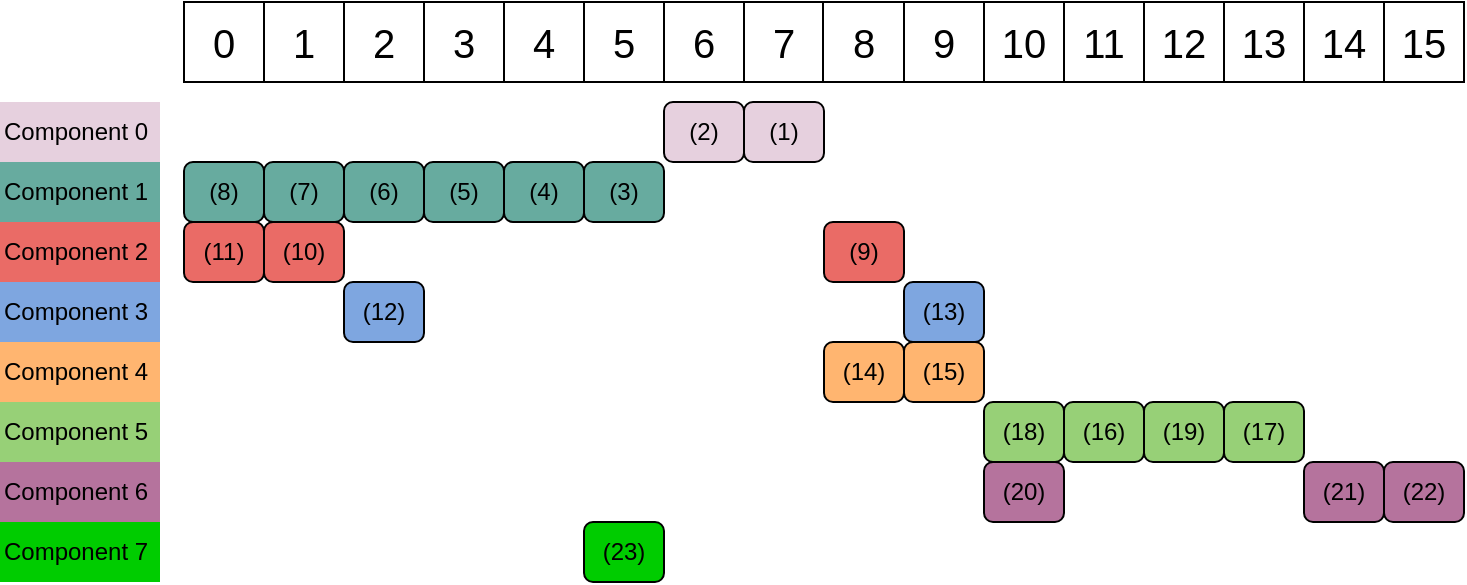 <mxfile version="16.4.5" type="device"><diagram id="EGYWJIAUzol0IIfgKkKT" name="Page-1"><mxGraphModel dx="1339" dy="744" grid="1" gridSize="10" guides="1" tooltips="1" connect="1" arrows="1" fold="1" page="1" pageScale="1" pageWidth="1100" pageHeight="850" math="0" shadow="0"><root><mxCell id="0"/><mxCell id="1" parent="0"/><mxCell id="qVeyU0_VRWjQwAPcXduW-3" value="" style="rounded=0;whiteSpace=wrap;html=1;" vertex="1" parent="1"><mxGeometry x="92" y="80" width="640" height="40" as="geometry"/></mxCell><mxCell id="qVeyU0_VRWjQwAPcXduW-4" value="" style="endArrow=none;html=1;rounded=0;" edge="1" parent="1"><mxGeometry width="50" height="50" relative="1" as="geometry"><mxPoint x="132" y="120" as="sourcePoint"/><mxPoint x="132" y="80" as="targetPoint"/></mxGeometry></mxCell><mxCell id="qVeyU0_VRWjQwAPcXduW-7" value="" style="endArrow=none;html=1;rounded=0;" edge="1" parent="1"><mxGeometry width="50" height="50" relative="1" as="geometry"><mxPoint x="172" y="120" as="sourcePoint"/><mxPoint x="172" y="80" as="targetPoint"/></mxGeometry></mxCell><mxCell id="qVeyU0_VRWjQwAPcXduW-8" value="" style="endArrow=none;html=1;rounded=0;" edge="1" parent="1"><mxGeometry width="50" height="50" relative="1" as="geometry"><mxPoint x="212" y="120" as="sourcePoint"/><mxPoint x="212" y="80" as="targetPoint"/></mxGeometry></mxCell><mxCell id="qVeyU0_VRWjQwAPcXduW-9" value="" style="endArrow=none;html=1;rounded=0;" edge="1" parent="1"><mxGeometry width="50" height="50" relative="1" as="geometry"><mxPoint x="252" y="120" as="sourcePoint"/><mxPoint x="252" y="80" as="targetPoint"/></mxGeometry></mxCell><mxCell id="qVeyU0_VRWjQwAPcXduW-10" value="" style="endArrow=none;html=1;rounded=0;" edge="1" parent="1"><mxGeometry width="50" height="50" relative="1" as="geometry"><mxPoint x="292" y="120" as="sourcePoint"/><mxPoint x="292" y="80" as="targetPoint"/></mxGeometry></mxCell><mxCell id="qVeyU0_VRWjQwAPcXduW-11" value="" style="endArrow=none;html=1;rounded=0;" edge="1" parent="1"><mxGeometry width="50" height="50" relative="1" as="geometry"><mxPoint x="332" y="120" as="sourcePoint"/><mxPoint x="332" y="80" as="targetPoint"/></mxGeometry></mxCell><mxCell id="qVeyU0_VRWjQwAPcXduW-12" value="" style="endArrow=none;html=1;rounded=0;" edge="1" parent="1"><mxGeometry width="50" height="50" relative="1" as="geometry"><mxPoint x="372" y="120" as="sourcePoint"/><mxPoint x="372" y="80" as="targetPoint"/></mxGeometry></mxCell><mxCell id="qVeyU0_VRWjQwAPcXduW-13" value="" style="endArrow=none;html=1;rounded=0;" edge="1" parent="1"><mxGeometry width="50" height="50" relative="1" as="geometry"><mxPoint x="411.5" y="120" as="sourcePoint"/><mxPoint x="411.5" y="80" as="targetPoint"/></mxGeometry></mxCell><mxCell id="qVeyU0_VRWjQwAPcXduW-14" value="" style="endArrow=none;html=1;rounded=0;" edge="1" parent="1"><mxGeometry width="50" height="50" relative="1" as="geometry"><mxPoint x="452" y="120" as="sourcePoint"/><mxPoint x="452" y="80" as="targetPoint"/></mxGeometry></mxCell><mxCell id="qVeyU0_VRWjQwAPcXduW-15" value="" style="endArrow=none;html=1;rounded=0;" edge="1" parent="1"><mxGeometry width="50" height="50" relative="1" as="geometry"><mxPoint x="492" y="120" as="sourcePoint"/><mxPoint x="492" y="80" as="targetPoint"/></mxGeometry></mxCell><mxCell id="qVeyU0_VRWjQwAPcXduW-16" value="" style="endArrow=none;html=1;rounded=0;" edge="1" parent="1"><mxGeometry width="50" height="50" relative="1" as="geometry"><mxPoint x="532" y="120" as="sourcePoint"/><mxPoint x="532" y="80" as="targetPoint"/></mxGeometry></mxCell><mxCell id="qVeyU0_VRWjQwAPcXduW-17" value="" style="endArrow=none;html=1;rounded=0;" edge="1" parent="1"><mxGeometry width="50" height="50" relative="1" as="geometry"><mxPoint x="572" y="120" as="sourcePoint"/><mxPoint x="572" y="80" as="targetPoint"/></mxGeometry></mxCell><mxCell id="qVeyU0_VRWjQwAPcXduW-18" value="" style="endArrow=none;html=1;rounded=0;" edge="1" parent="1"><mxGeometry width="50" height="50" relative="1" as="geometry"><mxPoint x="612" y="120" as="sourcePoint"/><mxPoint x="612" y="80" as="targetPoint"/></mxGeometry></mxCell><mxCell id="qVeyU0_VRWjQwAPcXduW-19" value="" style="endArrow=none;html=1;rounded=0;" edge="1" parent="1"><mxGeometry width="50" height="50" relative="1" as="geometry"><mxPoint x="652" y="120" as="sourcePoint"/><mxPoint x="652" y="80" as="targetPoint"/></mxGeometry></mxCell><mxCell id="qVeyU0_VRWjQwAPcXduW-20" value="" style="endArrow=none;html=1;rounded=0;" edge="1" parent="1"><mxGeometry width="50" height="50" relative="1" as="geometry"><mxPoint x="692" y="120" as="sourcePoint"/><mxPoint x="692" y="80" as="targetPoint"/></mxGeometry></mxCell><mxCell id="qVeyU0_VRWjQwAPcXduW-21" value="0" style="text;html=1;strokeColor=none;fillColor=none;align=center;verticalAlign=middle;whiteSpace=wrap;rounded=0;fontSize=20;" vertex="1" parent="1"><mxGeometry x="92" y="80" width="40" height="40" as="geometry"/></mxCell><mxCell id="qVeyU0_VRWjQwAPcXduW-23" value="1" style="text;html=1;strokeColor=none;fillColor=none;align=center;verticalAlign=middle;whiteSpace=wrap;rounded=0;fontSize=20;" vertex="1" parent="1"><mxGeometry x="132" y="80" width="40" height="40" as="geometry"/></mxCell><mxCell id="qVeyU0_VRWjQwAPcXduW-24" value="15" style="text;html=1;strokeColor=none;fillColor=none;align=center;verticalAlign=middle;whiteSpace=wrap;rounded=0;fontSize=20;" vertex="1" parent="1"><mxGeometry x="692" y="80" width="40" height="40" as="geometry"/></mxCell><mxCell id="qVeyU0_VRWjQwAPcXduW-25" value="14" style="text;html=1;strokeColor=none;fillColor=none;align=center;verticalAlign=middle;whiteSpace=wrap;rounded=0;fontSize=20;" vertex="1" parent="1"><mxGeometry x="652" y="80" width="40" height="40" as="geometry"/></mxCell><mxCell id="qVeyU0_VRWjQwAPcXduW-26" value="2" style="text;html=1;strokeColor=none;fillColor=none;align=center;verticalAlign=middle;whiteSpace=wrap;rounded=0;fontSize=20;" vertex="1" parent="1"><mxGeometry x="172" y="80" width="40" height="40" as="geometry"/></mxCell><mxCell id="qVeyU0_VRWjQwAPcXduW-27" value="13" style="text;html=1;strokeColor=none;fillColor=none;align=center;verticalAlign=middle;whiteSpace=wrap;rounded=0;fontSize=20;" vertex="1" parent="1"><mxGeometry x="612" y="80" width="40" height="40" as="geometry"/></mxCell><mxCell id="qVeyU0_VRWjQwAPcXduW-28" value="12" style="text;html=1;strokeColor=none;fillColor=none;align=center;verticalAlign=middle;whiteSpace=wrap;rounded=0;fontSize=20;" vertex="1" parent="1"><mxGeometry x="572" y="80" width="40" height="40" as="geometry"/></mxCell><mxCell id="qVeyU0_VRWjQwAPcXduW-29" value="3" style="text;html=1;strokeColor=none;fillColor=none;align=center;verticalAlign=middle;whiteSpace=wrap;rounded=0;fontSize=20;" vertex="1" parent="1"><mxGeometry x="212" y="80" width="40" height="40" as="geometry"/></mxCell><mxCell id="qVeyU0_VRWjQwAPcXduW-30" value="4" style="text;html=1;strokeColor=none;fillColor=none;align=center;verticalAlign=middle;whiteSpace=wrap;rounded=0;fontSize=20;" vertex="1" parent="1"><mxGeometry x="252" y="80" width="40" height="40" as="geometry"/></mxCell><mxCell id="qVeyU0_VRWjQwAPcXduW-31" value="5" style="text;html=1;strokeColor=none;fillColor=none;align=center;verticalAlign=middle;whiteSpace=wrap;rounded=0;fontSize=20;" vertex="1" parent="1"><mxGeometry x="292" y="80" width="40" height="40" as="geometry"/></mxCell><mxCell id="qVeyU0_VRWjQwAPcXduW-32" value="6" style="text;html=1;strokeColor=none;fillColor=none;align=center;verticalAlign=middle;whiteSpace=wrap;rounded=0;fontSize=20;" vertex="1" parent="1"><mxGeometry x="332" y="80" width="40" height="40" as="geometry"/></mxCell><mxCell id="qVeyU0_VRWjQwAPcXduW-33" value="7" style="text;html=1;strokeColor=none;fillColor=none;align=center;verticalAlign=middle;whiteSpace=wrap;rounded=0;fontSize=20;" vertex="1" parent="1"><mxGeometry x="372" y="80" width="40" height="40" as="geometry"/></mxCell><mxCell id="qVeyU0_VRWjQwAPcXduW-34" value="8" style="text;html=1;strokeColor=none;fillColor=none;align=center;verticalAlign=middle;whiteSpace=wrap;rounded=0;fontSize=20;" vertex="1" parent="1"><mxGeometry x="412" y="80" width="40" height="40" as="geometry"/></mxCell><mxCell id="qVeyU0_VRWjQwAPcXduW-35" value="11" style="text;html=1;strokeColor=none;fillColor=none;align=center;verticalAlign=middle;whiteSpace=wrap;rounded=0;fontSize=20;" vertex="1" parent="1"><mxGeometry x="532" y="80" width="40" height="40" as="geometry"/></mxCell><mxCell id="qVeyU0_VRWjQwAPcXduW-36" value="10" style="text;html=1;strokeColor=none;fillColor=none;align=center;verticalAlign=middle;whiteSpace=wrap;rounded=0;fontSize=20;" vertex="1" parent="1"><mxGeometry x="492" y="80" width="40" height="40" as="geometry"/></mxCell><mxCell id="qVeyU0_VRWjQwAPcXduW-37" value="9" style="text;html=1;strokeColor=none;fillColor=none;align=center;verticalAlign=middle;whiteSpace=wrap;rounded=0;fontSize=20;" vertex="1" parent="1"><mxGeometry x="452" y="80" width="40" height="40" as="geometry"/></mxCell><mxCell id="qVeyU0_VRWjQwAPcXduW-42" value="(1)" style="rounded=1;whiteSpace=wrap;html=1;fontSize=12;labelBackgroundColor=none;fontColor=default;labelBorderColor=none;fillColor=#E6D0DE;" vertex="1" parent="1"><mxGeometry x="372" y="130" width="40" height="30" as="geometry"/></mxCell><mxCell id="qVeyU0_VRWjQwAPcXduW-43" value="(2)" style="rounded=1;whiteSpace=wrap;html=1;fontSize=12;fillColor=#E6D0DE;" vertex="1" parent="1"><mxGeometry x="332" y="130" width="40" height="30" as="geometry"/></mxCell><mxCell id="qVeyU0_VRWjQwAPcXduW-44" value="(8)" style="rounded=1;whiteSpace=wrap;html=1;fontSize=12;fillColor=#67AB9F;" vertex="1" parent="1"><mxGeometry x="92" y="160" width="40" height="30" as="geometry"/></mxCell><mxCell id="qVeyU0_VRWjQwAPcXduW-45" value="(9)" style="rounded=1;whiteSpace=wrap;html=1;fontSize=12;fillColor=#EA6B66;" vertex="1" parent="1"><mxGeometry x="412" y="190" width="40" height="30" as="geometry"/></mxCell><mxCell id="qVeyU0_VRWjQwAPcXduW-46" value="(3)" style="rounded=1;whiteSpace=wrap;html=1;fontSize=12;fillColor=#67AB9F;" vertex="1" parent="1"><mxGeometry x="292" y="160" width="40" height="30" as="geometry"/></mxCell><mxCell id="qVeyU0_VRWjQwAPcXduW-47" value="(4)" style="rounded=1;whiteSpace=wrap;html=1;fontSize=12;fillColor=#67AB9F;" vertex="1" parent="1"><mxGeometry x="252" y="160" width="40" height="30" as="geometry"/></mxCell><mxCell id="qVeyU0_VRWjQwAPcXduW-48" value="(5)" style="rounded=1;whiteSpace=wrap;html=1;fontSize=12;fillColor=#67AB9F;" vertex="1" parent="1"><mxGeometry x="212" y="160" width="40" height="30" as="geometry"/></mxCell><mxCell id="qVeyU0_VRWjQwAPcXduW-49" value="(6)" style="rounded=1;whiteSpace=wrap;html=1;fontSize=12;fillColor=#67AB9F;" vertex="1" parent="1"><mxGeometry x="172" y="160" width="40" height="30" as="geometry"/></mxCell><mxCell id="qVeyU0_VRWjQwAPcXduW-50" value="(7)" style="rounded=1;whiteSpace=wrap;html=1;fontSize=12;fillColor=#67AB9F;" vertex="1" parent="1"><mxGeometry x="132" y="160" width="40" height="30" as="geometry"/></mxCell><mxCell id="qVeyU0_VRWjQwAPcXduW-53" value="(11)" style="rounded=1;whiteSpace=wrap;html=1;fontSize=12;fillColor=#EA6B66;" vertex="1" parent="1"><mxGeometry x="92" y="190" width="40" height="30" as="geometry"/></mxCell><mxCell id="qVeyU0_VRWjQwAPcXduW-56" value="(10)" style="rounded=1;whiteSpace=wrap;html=1;fontSize=12;fillColor=#EA6B66;" vertex="1" parent="1"><mxGeometry x="132" y="190" width="40" height="30" as="geometry"/></mxCell><mxCell id="qVeyU0_VRWjQwAPcXduW-69" value="(23)" style="rounded=1;whiteSpace=wrap;html=1;fontSize=12;fillColor=#00CC00;" vertex="1" parent="1"><mxGeometry x="292" y="340" width="40" height="30" as="geometry"/></mxCell><mxCell id="qVeyU0_VRWjQwAPcXduW-70" value="(22)" style="rounded=1;whiteSpace=wrap;html=1;fontSize=12;fillColor=#B5739D;" vertex="1" parent="1"><mxGeometry x="692" y="310" width="40" height="30" as="geometry"/></mxCell><mxCell id="qVeyU0_VRWjQwAPcXduW-71" value="(21)" style="rounded=1;whiteSpace=wrap;html=1;fontSize=12;fillColor=#B5739D;" vertex="1" parent="1"><mxGeometry x="652" y="310" width="40" height="30" as="geometry"/></mxCell><mxCell id="qVeyU0_VRWjQwAPcXduW-72" value="(20)" style="rounded=1;whiteSpace=wrap;html=1;fontSize=12;fillColor=#B5739D;" vertex="1" parent="1"><mxGeometry x="492" y="310" width="40" height="30" as="geometry"/></mxCell><mxCell id="qVeyU0_VRWjQwAPcXduW-73" value="(19)" style="rounded=1;whiteSpace=wrap;html=1;fontSize=12;fillColor=#97D077;" vertex="1" parent="1"><mxGeometry x="572" y="280" width="40" height="30" as="geometry"/></mxCell><mxCell id="qVeyU0_VRWjQwAPcXduW-74" value="(18)" style="rounded=1;whiteSpace=wrap;html=1;fontSize=12;fillColor=#97D077;" vertex="1" parent="1"><mxGeometry x="492" y="280" width="40" height="30" as="geometry"/></mxCell><mxCell id="qVeyU0_VRWjQwAPcXduW-75" value="(17)" style="rounded=1;whiteSpace=wrap;html=1;fontSize=12;fillColor=#97D077;" vertex="1" parent="1"><mxGeometry x="612" y="280" width="40" height="30" as="geometry"/></mxCell><mxCell id="qVeyU0_VRWjQwAPcXduW-76" value="(16)" style="rounded=1;whiteSpace=wrap;html=1;fontSize=12;fillColor=#97D077;" vertex="1" parent="1"><mxGeometry x="532" y="280" width="40" height="30" as="geometry"/></mxCell><mxCell id="qVeyU0_VRWjQwAPcXduW-77" value="(15)" style="rounded=1;whiteSpace=wrap;html=1;fontSize=12;fillColor=#FFB570;" vertex="1" parent="1"><mxGeometry x="452" y="250" width="40" height="30" as="geometry"/></mxCell><mxCell id="qVeyU0_VRWjQwAPcXduW-78" value="(14)" style="rounded=1;whiteSpace=wrap;html=1;fontSize=12;fillColor=#FFB570;" vertex="1" parent="1"><mxGeometry x="412" y="250" width="40" height="30" as="geometry"/></mxCell><mxCell id="qVeyU0_VRWjQwAPcXduW-79" value="(13)" style="rounded=1;whiteSpace=wrap;html=1;fontSize=12;fillColor=#7EA6E0;" vertex="1" parent="1"><mxGeometry x="452" y="220" width="40" height="30" as="geometry"/></mxCell><mxCell id="qVeyU0_VRWjQwAPcXduW-80" value="(12)" style="rounded=1;whiteSpace=wrap;html=1;fontSize=12;fillColor=#7EA6E0;" vertex="1" parent="1"><mxGeometry x="172" y="220" width="40" height="30" as="geometry"/></mxCell><mxCell id="qVeyU0_VRWjQwAPcXduW-90" value="Component 0" style="text;html=1;strokeColor=none;fillColor=#E6D0DE;align=left;verticalAlign=middle;whiteSpace=wrap;rounded=0;labelBackgroundColor=none;labelBorderColor=none;fontSize=12;fontColor=default;" vertex="1" parent="1"><mxGeometry y="130" width="80" height="30" as="geometry"/></mxCell><mxCell id="qVeyU0_VRWjQwAPcXduW-91" value="Component 1" style="text;html=1;strokeColor=none;fillColor=#67AB9F;align=left;verticalAlign=middle;whiteSpace=wrap;rounded=0;labelBackgroundColor=none;labelBorderColor=none;fontSize=12;fontColor=default;" vertex="1" parent="1"><mxGeometry y="160" width="80" height="30" as="geometry"/></mxCell><mxCell id="qVeyU0_VRWjQwAPcXduW-93" value="Component 2" style="text;html=1;strokeColor=none;fillColor=#EA6B66;align=left;verticalAlign=middle;whiteSpace=wrap;rounded=0;labelBackgroundColor=none;labelBorderColor=none;fontSize=12;fontColor=default;" vertex="1" parent="1"><mxGeometry y="190" width="80" height="30" as="geometry"/></mxCell><mxCell id="qVeyU0_VRWjQwAPcXduW-95" value="Component 7" style="text;html=1;strokeColor=none;fillColor=#00CC00;align=left;verticalAlign=middle;whiteSpace=wrap;rounded=0;labelBackgroundColor=none;labelBorderColor=none;fontSize=12;fontColor=default;" vertex="1" parent="1"><mxGeometry y="340" width="80" height="30" as="geometry"/></mxCell><mxCell id="qVeyU0_VRWjQwAPcXduW-96" value="Component 6" style="text;html=1;strokeColor=none;fillColor=#B5739D;align=left;verticalAlign=middle;whiteSpace=wrap;rounded=0;labelBackgroundColor=none;labelBorderColor=none;fontSize=12;fontColor=default;" vertex="1" parent="1"><mxGeometry y="310" width="80" height="30" as="geometry"/></mxCell><mxCell id="qVeyU0_VRWjQwAPcXduW-97" value="Component 5" style="text;html=1;strokeColor=none;fillColor=#97D077;align=left;verticalAlign=middle;whiteSpace=wrap;rounded=0;labelBackgroundColor=none;labelBorderColor=none;fontSize=12;fontColor=default;" vertex="1" parent="1"><mxGeometry y="280" width="80" height="30" as="geometry"/></mxCell><mxCell id="qVeyU0_VRWjQwAPcXduW-98" value="Component 4" style="text;html=1;strokeColor=none;fillColor=#FFB570;align=left;verticalAlign=middle;whiteSpace=wrap;rounded=0;labelBackgroundColor=none;labelBorderColor=none;fontSize=12;fontColor=default;" vertex="1" parent="1"><mxGeometry y="250" width="80" height="30" as="geometry"/></mxCell><mxCell id="qVeyU0_VRWjQwAPcXduW-99" value="Component 3" style="text;html=1;strokeColor=none;fillColor=#7EA6E0;align=left;verticalAlign=middle;whiteSpace=wrap;rounded=0;labelBackgroundColor=none;labelBorderColor=none;fontSize=12;fontColor=default;" vertex="1" parent="1"><mxGeometry y="220" width="80" height="30" as="geometry"/></mxCell></root></mxGraphModel></diagram></mxfile>